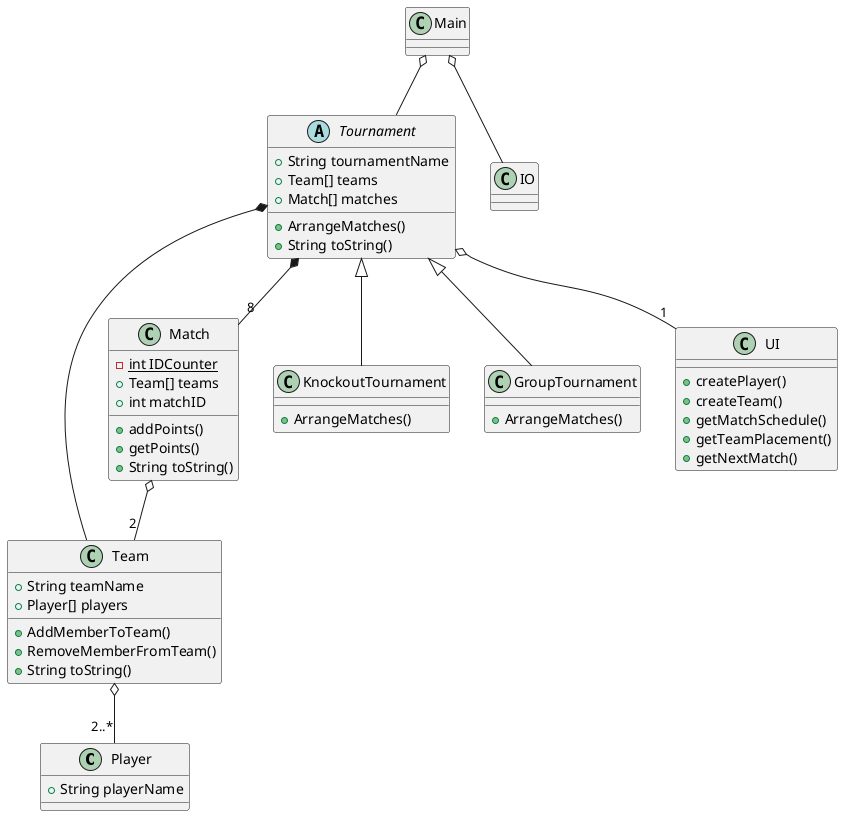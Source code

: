 @startuml
'https://plantuml.com/class-diagram

class Player {
+String playerName
}

class Team {
+String teamName
+Player[] players
+AddMemberToTeam()
+RemoveMemberFromTeam()
+String toString()
}

class Match{
-int {static} IDCounter
+Team[] teams
+int matchID
+addPoints()
+getPoints()
+String toString()
}

abstract Tournament {
+String tournamentName
+Team[] teams
+Match[] matches
+ArrangeMatches()
+String toString()
}

class KnockoutTournament{
+ArrangeMatches()
}

class GroupTournament{
+ArrangeMatches()
}

class UI {
+createPlayer()
+createTeam()
+getMatchSchedule()
+getTeamPlacement()
+getNextMatch()
}

class IO {
}

class Main{
}

Main o-- Tournament
Main o-- IO
Tournament o-- "1" UI
Tournament *-- "8" Match
Tournament *-- Team
Match o-- "2" Team
Team o-- "2..*" Player
Tournament <|-- KnockoutTournament
Tournament <|-- GroupTournament

@enduml